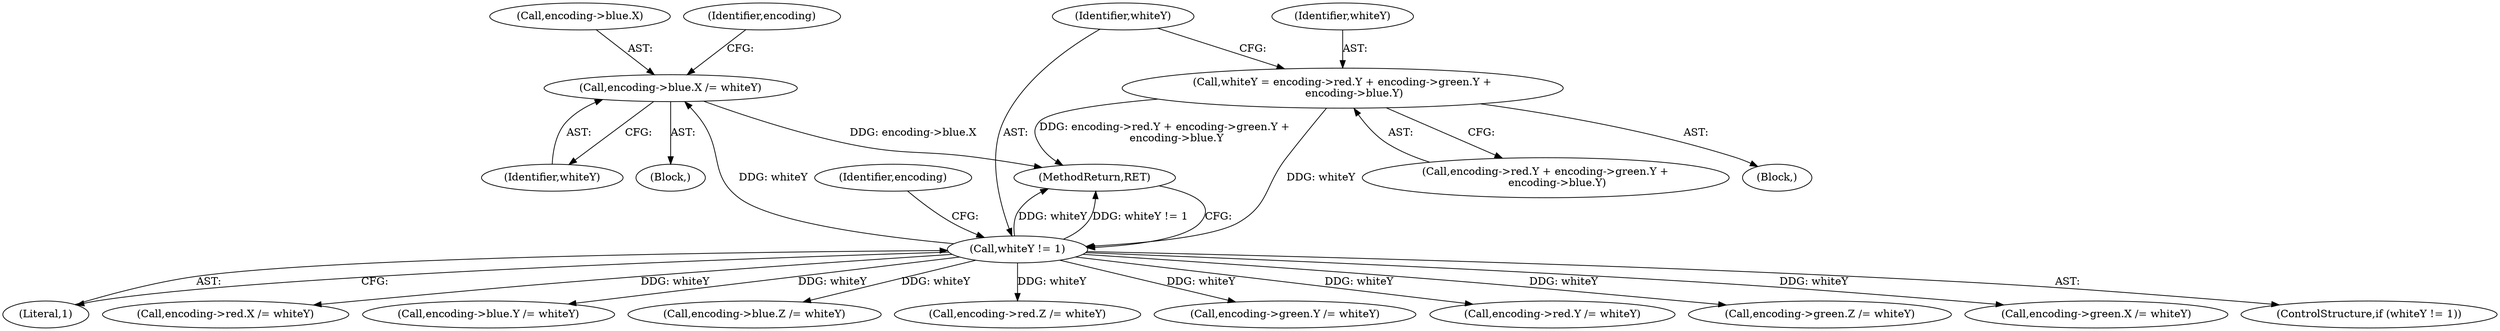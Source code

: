 digraph "0_Android_9d4853418ab2f754c2b63e091c29c5529b8b86ca_107@pointer" {
"1000170" [label="(Call,encoding->blue.X /= whiteY)"];
"1000124" [label="(Call,whiteY != 1)"];
"1000104" [label="(Call,whiteY = encoding->red.Y + encoding->green.Y +\n       encoding->blue.Y)"];
"1000126" [label="(Literal,1)"];
"1000128" [label="(Call,encoding->red.X /= whiteY)"];
"1000191" [label="(MethodReturn,RET)"];
"1000177" [label="(Call,encoding->blue.Y /= whiteY)"];
"1000180" [label="(Identifier,encoding)"];
"1000104" [label="(Call,whiteY = encoding->red.Y + encoding->green.Y +\n       encoding->blue.Y)"];
"1000171" [label="(Call,encoding->blue.X)"];
"1000184" [label="(Call,encoding->blue.Z /= whiteY)"];
"1000142" [label="(Call,encoding->red.Z /= whiteY)"];
"1000156" [label="(Call,encoding->green.Y /= whiteY)"];
"1000135" [label="(Call,encoding->red.Y /= whiteY)"];
"1000124" [label="(Call,whiteY != 1)"];
"1000131" [label="(Identifier,encoding)"];
"1000125" [label="(Identifier,whiteY)"];
"1000127" [label="(Block,)"];
"1000163" [label="(Call,encoding->green.Z /= whiteY)"];
"1000106" [label="(Call,encoding->red.Y + encoding->green.Y +\n       encoding->blue.Y)"];
"1000102" [label="(Block,)"];
"1000149" [label="(Call,encoding->green.X /= whiteY)"];
"1000176" [label="(Identifier,whiteY)"];
"1000170" [label="(Call,encoding->blue.X /= whiteY)"];
"1000105" [label="(Identifier,whiteY)"];
"1000123" [label="(ControlStructure,if (whiteY != 1))"];
"1000170" -> "1000127"  [label="AST: "];
"1000170" -> "1000176"  [label="CFG: "];
"1000171" -> "1000170"  [label="AST: "];
"1000176" -> "1000170"  [label="AST: "];
"1000180" -> "1000170"  [label="CFG: "];
"1000170" -> "1000191"  [label="DDG: encoding->blue.X"];
"1000124" -> "1000170"  [label="DDG: whiteY"];
"1000124" -> "1000123"  [label="AST: "];
"1000124" -> "1000126"  [label="CFG: "];
"1000125" -> "1000124"  [label="AST: "];
"1000126" -> "1000124"  [label="AST: "];
"1000131" -> "1000124"  [label="CFG: "];
"1000191" -> "1000124"  [label="CFG: "];
"1000124" -> "1000191"  [label="DDG: whiteY"];
"1000124" -> "1000191"  [label="DDG: whiteY != 1"];
"1000104" -> "1000124"  [label="DDG: whiteY"];
"1000124" -> "1000128"  [label="DDG: whiteY"];
"1000124" -> "1000135"  [label="DDG: whiteY"];
"1000124" -> "1000142"  [label="DDG: whiteY"];
"1000124" -> "1000149"  [label="DDG: whiteY"];
"1000124" -> "1000156"  [label="DDG: whiteY"];
"1000124" -> "1000163"  [label="DDG: whiteY"];
"1000124" -> "1000177"  [label="DDG: whiteY"];
"1000124" -> "1000184"  [label="DDG: whiteY"];
"1000104" -> "1000102"  [label="AST: "];
"1000104" -> "1000106"  [label="CFG: "];
"1000105" -> "1000104"  [label="AST: "];
"1000106" -> "1000104"  [label="AST: "];
"1000125" -> "1000104"  [label="CFG: "];
"1000104" -> "1000191"  [label="DDG: encoding->red.Y + encoding->green.Y +\n       encoding->blue.Y"];
}

